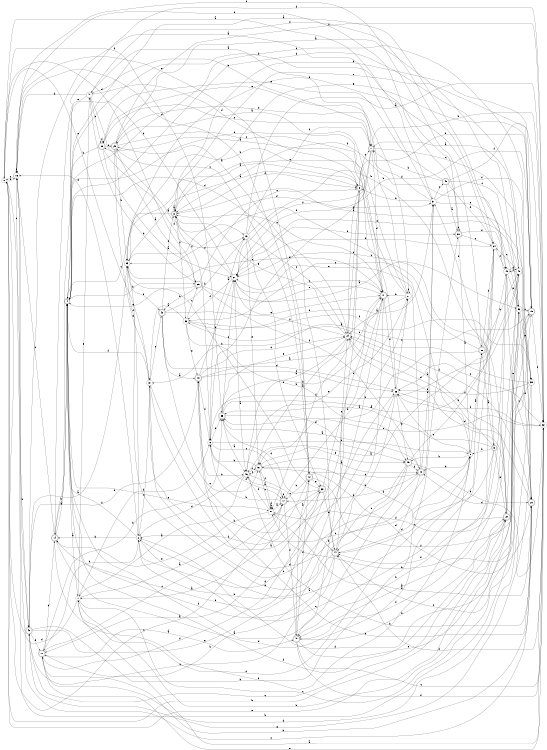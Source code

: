 digraph n43_2 {
__start0 [label="" shape="none"];

rankdir=LR;
size="8,5";

s0 [style="filled", color="black", fillcolor="white" shape="circle", label="0"];
s1 [style="filled", color="black", fillcolor="white" shape="circle", label="1"];
s2 [style="filled", color="black", fillcolor="white" shape="circle", label="2"];
s3 [style="rounded,filled", color="black", fillcolor="white" shape="doublecircle", label="3"];
s4 [style="rounded,filled", color="black", fillcolor="white" shape="doublecircle", label="4"];
s5 [style="rounded,filled", color="black", fillcolor="white" shape="doublecircle", label="5"];
s6 [style="filled", color="black", fillcolor="white" shape="circle", label="6"];
s7 [style="rounded,filled", color="black", fillcolor="white" shape="doublecircle", label="7"];
s8 [style="rounded,filled", color="black", fillcolor="white" shape="doublecircle", label="8"];
s9 [style="filled", color="black", fillcolor="white" shape="circle", label="9"];
s10 [style="rounded,filled", color="black", fillcolor="white" shape="doublecircle", label="10"];
s11 [style="rounded,filled", color="black", fillcolor="white" shape="doublecircle", label="11"];
s12 [style="rounded,filled", color="black", fillcolor="white" shape="doublecircle", label="12"];
s13 [style="filled", color="black", fillcolor="white" shape="circle", label="13"];
s14 [style="rounded,filled", color="black", fillcolor="white" shape="doublecircle", label="14"];
s15 [style="rounded,filled", color="black", fillcolor="white" shape="doublecircle", label="15"];
s16 [style="filled", color="black", fillcolor="white" shape="circle", label="16"];
s17 [style="rounded,filled", color="black", fillcolor="white" shape="doublecircle", label="17"];
s18 [style="rounded,filled", color="black", fillcolor="white" shape="doublecircle", label="18"];
s19 [style="filled", color="black", fillcolor="white" shape="circle", label="19"];
s20 [style="rounded,filled", color="black", fillcolor="white" shape="doublecircle", label="20"];
s21 [style="filled", color="black", fillcolor="white" shape="circle", label="21"];
s22 [style="rounded,filled", color="black", fillcolor="white" shape="doublecircle", label="22"];
s23 [style="filled", color="black", fillcolor="white" shape="circle", label="23"];
s24 [style="filled", color="black", fillcolor="white" shape="circle", label="24"];
s25 [style="rounded,filled", color="black", fillcolor="white" shape="doublecircle", label="25"];
s26 [style="filled", color="black", fillcolor="white" shape="circle", label="26"];
s27 [style="filled", color="black", fillcolor="white" shape="circle", label="27"];
s28 [style="rounded,filled", color="black", fillcolor="white" shape="doublecircle", label="28"];
s29 [style="rounded,filled", color="black", fillcolor="white" shape="doublecircle", label="29"];
s30 [style="rounded,filled", color="black", fillcolor="white" shape="doublecircle", label="30"];
s31 [style="filled", color="black", fillcolor="white" shape="circle", label="31"];
s32 [style="filled", color="black", fillcolor="white" shape="circle", label="32"];
s33 [style="rounded,filled", color="black", fillcolor="white" shape="doublecircle", label="33"];
s34 [style="filled", color="black", fillcolor="white" shape="circle", label="34"];
s35 [style="rounded,filled", color="black", fillcolor="white" shape="doublecircle", label="35"];
s36 [style="filled", color="black", fillcolor="white" shape="circle", label="36"];
s37 [style="filled", color="black", fillcolor="white" shape="circle", label="37"];
s38 [style="rounded,filled", color="black", fillcolor="white" shape="doublecircle", label="38"];
s39 [style="filled", color="black", fillcolor="white" shape="circle", label="39"];
s40 [style="filled", color="black", fillcolor="white" shape="circle", label="40"];
s41 [style="rounded,filled", color="black", fillcolor="white" shape="doublecircle", label="41"];
s42 [style="rounded,filled", color="black", fillcolor="white" shape="doublecircle", label="42"];
s43 [style="rounded,filled", color="black", fillcolor="white" shape="doublecircle", label="43"];
s44 [style="rounded,filled", color="black", fillcolor="white" shape="doublecircle", label="44"];
s45 [style="rounded,filled", color="black", fillcolor="white" shape="doublecircle", label="45"];
s46 [style="filled", color="black", fillcolor="white" shape="circle", label="46"];
s47 [style="filled", color="black", fillcolor="white" shape="circle", label="47"];
s48 [style="rounded,filled", color="black", fillcolor="white" shape="doublecircle", label="48"];
s49 [style="rounded,filled", color="black", fillcolor="white" shape="doublecircle", label="49"];
s50 [style="filled", color="black", fillcolor="white" shape="circle", label="50"];
s51 [style="rounded,filled", color="black", fillcolor="white" shape="doublecircle", label="51"];
s52 [style="filled", color="black", fillcolor="white" shape="circle", label="52"];
s0 -> s31 [label="a"];
s0 -> s16 [label="b"];
s0 -> s43 [label="c"];
s0 -> s25 [label="d"];
s0 -> s22 [label="e"];
s0 -> s35 [label="f"];
s1 -> s17 [label="a"];
s1 -> s40 [label="b"];
s1 -> s15 [label="c"];
s1 -> s0 [label="d"];
s1 -> s47 [label="e"];
s1 -> s6 [label="f"];
s2 -> s28 [label="a"];
s2 -> s14 [label="b"];
s2 -> s37 [label="c"];
s2 -> s11 [label="d"];
s2 -> s16 [label="e"];
s2 -> s4 [label="f"];
s3 -> s3 [label="a"];
s3 -> s15 [label="b"];
s3 -> s4 [label="c"];
s3 -> s8 [label="d"];
s3 -> s15 [label="e"];
s3 -> s36 [label="f"];
s4 -> s1 [label="a"];
s4 -> s25 [label="b"];
s4 -> s20 [label="c"];
s4 -> s20 [label="d"];
s4 -> s50 [label="e"];
s4 -> s22 [label="f"];
s5 -> s35 [label="a"];
s5 -> s9 [label="b"];
s5 -> s44 [label="c"];
s5 -> s24 [label="d"];
s5 -> s22 [label="e"];
s5 -> s48 [label="f"];
s6 -> s13 [label="a"];
s6 -> s9 [label="b"];
s6 -> s17 [label="c"];
s6 -> s17 [label="d"];
s6 -> s35 [label="e"];
s6 -> s3 [label="f"];
s7 -> s47 [label="a"];
s7 -> s47 [label="b"];
s7 -> s40 [label="c"];
s7 -> s41 [label="d"];
s7 -> s6 [label="e"];
s7 -> s21 [label="f"];
s8 -> s23 [label="a"];
s8 -> s48 [label="b"];
s8 -> s7 [label="c"];
s8 -> s24 [label="d"];
s8 -> s15 [label="e"];
s8 -> s50 [label="f"];
s9 -> s28 [label="a"];
s9 -> s49 [label="b"];
s9 -> s18 [label="c"];
s9 -> s10 [label="d"];
s9 -> s26 [label="e"];
s9 -> s23 [label="f"];
s10 -> s35 [label="a"];
s10 -> s17 [label="b"];
s10 -> s37 [label="c"];
s10 -> s1 [label="d"];
s10 -> s21 [label="e"];
s10 -> s31 [label="f"];
s11 -> s48 [label="a"];
s11 -> s35 [label="b"];
s11 -> s17 [label="c"];
s11 -> s14 [label="d"];
s11 -> s32 [label="e"];
s11 -> s33 [label="f"];
s12 -> s1 [label="a"];
s12 -> s17 [label="b"];
s12 -> s29 [label="c"];
s12 -> s10 [label="d"];
s12 -> s33 [label="e"];
s12 -> s15 [label="f"];
s13 -> s32 [label="a"];
s13 -> s5 [label="b"];
s13 -> s24 [label="c"];
s13 -> s33 [label="d"];
s13 -> s51 [label="e"];
s13 -> s7 [label="f"];
s14 -> s4 [label="a"];
s14 -> s4 [label="b"];
s14 -> s16 [label="c"];
s14 -> s9 [label="d"];
s14 -> s9 [label="e"];
s14 -> s32 [label="f"];
s15 -> s37 [label="a"];
s15 -> s21 [label="b"];
s15 -> s44 [label="c"];
s15 -> s2 [label="d"];
s15 -> s3 [label="e"];
s15 -> s32 [label="f"];
s16 -> s28 [label="a"];
s16 -> s43 [label="b"];
s16 -> s0 [label="c"];
s16 -> s12 [label="d"];
s16 -> s12 [label="e"];
s16 -> s16 [label="f"];
s17 -> s46 [label="a"];
s17 -> s6 [label="b"];
s17 -> s0 [label="c"];
s17 -> s27 [label="d"];
s17 -> s17 [label="e"];
s17 -> s48 [label="f"];
s18 -> s41 [label="a"];
s18 -> s46 [label="b"];
s18 -> s26 [label="c"];
s18 -> s24 [label="d"];
s18 -> s21 [label="e"];
s18 -> s6 [label="f"];
s19 -> s4 [label="a"];
s19 -> s48 [label="b"];
s19 -> s20 [label="c"];
s19 -> s40 [label="d"];
s19 -> s52 [label="e"];
s19 -> s44 [label="f"];
s20 -> s50 [label="a"];
s20 -> s11 [label="b"];
s20 -> s16 [label="c"];
s20 -> s26 [label="d"];
s20 -> s18 [label="e"];
s20 -> s24 [label="f"];
s21 -> s46 [label="a"];
s21 -> s14 [label="b"];
s21 -> s41 [label="c"];
s21 -> s3 [label="d"];
s21 -> s30 [label="e"];
s21 -> s36 [label="f"];
s22 -> s24 [label="a"];
s22 -> s0 [label="b"];
s22 -> s21 [label="c"];
s22 -> s51 [label="d"];
s22 -> s52 [label="e"];
s22 -> s24 [label="f"];
s23 -> s8 [label="a"];
s23 -> s8 [label="b"];
s23 -> s41 [label="c"];
s23 -> s31 [label="d"];
s23 -> s42 [label="e"];
s23 -> s2 [label="f"];
s24 -> s51 [label="a"];
s24 -> s46 [label="b"];
s24 -> s8 [label="c"];
s24 -> s4 [label="d"];
s24 -> s3 [label="e"];
s24 -> s21 [label="f"];
s25 -> s52 [label="a"];
s25 -> s42 [label="b"];
s25 -> s8 [label="c"];
s25 -> s47 [label="d"];
s25 -> s4 [label="e"];
s25 -> s10 [label="f"];
s26 -> s29 [label="a"];
s26 -> s44 [label="b"];
s26 -> s27 [label="c"];
s26 -> s2 [label="d"];
s26 -> s49 [label="e"];
s26 -> s32 [label="f"];
s27 -> s24 [label="a"];
s27 -> s41 [label="b"];
s27 -> s3 [label="c"];
s27 -> s4 [label="d"];
s27 -> s38 [label="e"];
s27 -> s27 [label="f"];
s28 -> s5 [label="a"];
s28 -> s40 [label="b"];
s28 -> s36 [label="c"];
s28 -> s51 [label="d"];
s28 -> s31 [label="e"];
s28 -> s34 [label="f"];
s29 -> s25 [label="a"];
s29 -> s23 [label="b"];
s29 -> s41 [label="c"];
s29 -> s27 [label="d"];
s29 -> s37 [label="e"];
s29 -> s32 [label="f"];
s30 -> s9 [label="a"];
s30 -> s4 [label="b"];
s30 -> s30 [label="c"];
s30 -> s16 [label="d"];
s30 -> s34 [label="e"];
s30 -> s19 [label="f"];
s31 -> s43 [label="a"];
s31 -> s8 [label="b"];
s31 -> s45 [label="c"];
s31 -> s7 [label="d"];
s31 -> s19 [label="e"];
s31 -> s39 [label="f"];
s32 -> s1 [label="a"];
s32 -> s7 [label="b"];
s32 -> s26 [label="c"];
s32 -> s10 [label="d"];
s32 -> s35 [label="e"];
s32 -> s44 [label="f"];
s33 -> s11 [label="a"];
s33 -> s23 [label="b"];
s33 -> s41 [label="c"];
s33 -> s35 [label="d"];
s33 -> s44 [label="e"];
s33 -> s2 [label="f"];
s34 -> s46 [label="a"];
s34 -> s48 [label="b"];
s34 -> s2 [label="c"];
s34 -> s23 [label="d"];
s34 -> s21 [label="e"];
s34 -> s19 [label="f"];
s35 -> s46 [label="a"];
s35 -> s41 [label="b"];
s35 -> s40 [label="c"];
s35 -> s49 [label="d"];
s35 -> s24 [label="e"];
s35 -> s21 [label="f"];
s36 -> s37 [label="a"];
s36 -> s49 [label="b"];
s36 -> s25 [label="c"];
s36 -> s31 [label="d"];
s36 -> s18 [label="e"];
s36 -> s39 [label="f"];
s37 -> s26 [label="a"];
s37 -> s33 [label="b"];
s37 -> s42 [label="c"];
s37 -> s31 [label="d"];
s37 -> s0 [label="e"];
s37 -> s4 [label="f"];
s38 -> s21 [label="a"];
s38 -> s4 [label="b"];
s38 -> s7 [label="c"];
s38 -> s13 [label="d"];
s38 -> s29 [label="e"];
s38 -> s38 [label="f"];
s39 -> s3 [label="a"];
s39 -> s50 [label="b"];
s39 -> s36 [label="c"];
s39 -> s11 [label="d"];
s39 -> s43 [label="e"];
s39 -> s26 [label="f"];
s40 -> s7 [label="a"];
s40 -> s6 [label="b"];
s40 -> s34 [label="c"];
s40 -> s50 [label="d"];
s40 -> s21 [label="e"];
s40 -> s19 [label="f"];
s41 -> s38 [label="a"];
s41 -> s11 [label="b"];
s41 -> s3 [label="c"];
s41 -> s14 [label="d"];
s41 -> s21 [label="e"];
s41 -> s26 [label="f"];
s42 -> s18 [label="a"];
s42 -> s13 [label="b"];
s42 -> s51 [label="c"];
s42 -> s26 [label="d"];
s42 -> s41 [label="e"];
s42 -> s3 [label="f"];
s43 -> s23 [label="a"];
s43 -> s30 [label="b"];
s43 -> s22 [label="c"];
s43 -> s11 [label="d"];
s43 -> s41 [label="e"];
s43 -> s18 [label="f"];
s44 -> s29 [label="a"];
s44 -> s2 [label="b"];
s44 -> s43 [label="c"];
s44 -> s9 [label="d"];
s44 -> s24 [label="e"];
s44 -> s4 [label="f"];
s45 -> s30 [label="a"];
s45 -> s7 [label="b"];
s45 -> s52 [label="c"];
s45 -> s34 [label="d"];
s45 -> s38 [label="e"];
s45 -> s32 [label="f"];
s46 -> s1 [label="a"];
s46 -> s20 [label="b"];
s46 -> s44 [label="c"];
s46 -> s2 [label="d"];
s46 -> s27 [label="e"];
s46 -> s51 [label="f"];
s47 -> s13 [label="a"];
s47 -> s16 [label="b"];
s47 -> s38 [label="c"];
s47 -> s8 [label="d"];
s47 -> s4 [label="e"];
s47 -> s34 [label="f"];
s48 -> s12 [label="a"];
s48 -> s22 [label="b"];
s48 -> s32 [label="c"];
s48 -> s12 [label="d"];
s48 -> s52 [label="e"];
s48 -> s32 [label="f"];
s49 -> s4 [label="a"];
s49 -> s19 [label="b"];
s49 -> s44 [label="c"];
s49 -> s20 [label="d"];
s49 -> s23 [label="e"];
s49 -> s10 [label="f"];
s50 -> s17 [label="a"];
s50 -> s50 [label="b"];
s50 -> s51 [label="c"];
s50 -> s50 [label="d"];
s50 -> s14 [label="e"];
s50 -> s46 [label="f"];
s51 -> s10 [label="a"];
s51 -> s6 [label="b"];
s51 -> s46 [label="c"];
s51 -> s20 [label="d"];
s51 -> s49 [label="e"];
s51 -> s50 [label="f"];
s52 -> s29 [label="a"];
s52 -> s16 [label="b"];
s52 -> s15 [label="c"];
s52 -> s20 [label="d"];
s52 -> s39 [label="e"];
s52 -> s3 [label="f"];

}